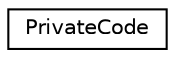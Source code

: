 digraph "Graphical Class Hierarchy"
{
 // INTERACTIVE_SVG=YES
 // LATEX_PDF_SIZE
  edge [fontname="Helvetica",fontsize="10",labelfontname="Helvetica",labelfontsize="10"];
  node [fontname="Helvetica",fontsize="10",shape=record];
  rankdir="LR";
  Node0 [label="PrivateCode",height=0.2,width=0.4,color="black", fillcolor="white", style="filled",URL="$dc/dc6/class_private_code.html",tooltip=" "];
}
